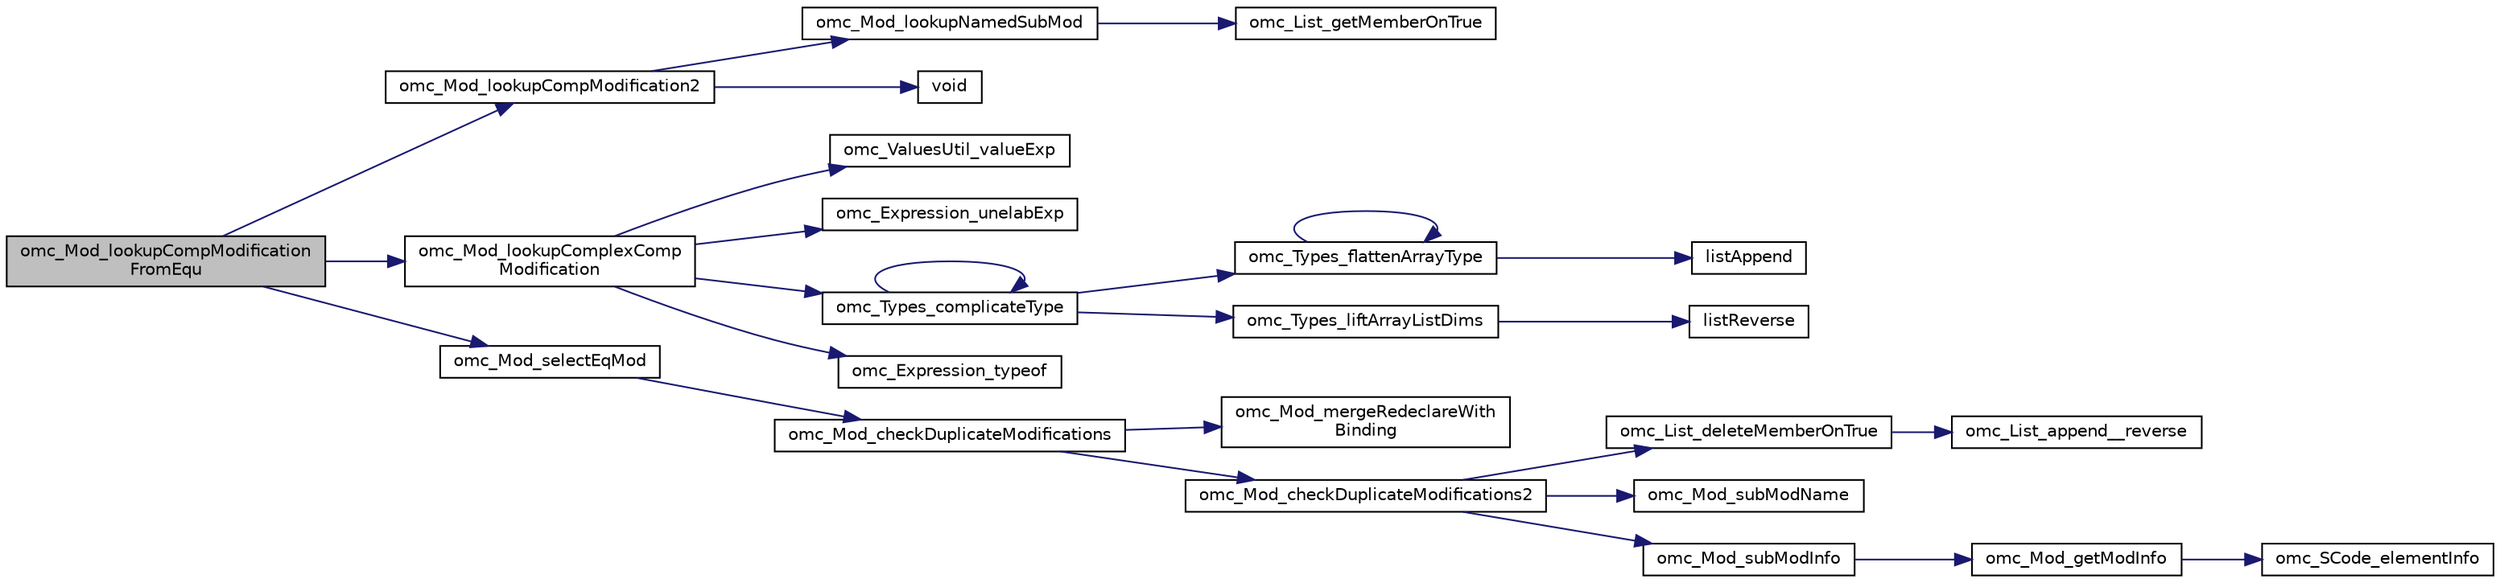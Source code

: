 digraph "omc_Mod_lookupCompModificationFromEqu"
{
  edge [fontname="Helvetica",fontsize="10",labelfontname="Helvetica",labelfontsize="10"];
  node [fontname="Helvetica",fontsize="10",shape=record];
  rankdir="LR";
  Node4425 [label="omc_Mod_lookupCompModification\lFromEqu",height=0.2,width=0.4,color="black", fillcolor="grey75", style="filled", fontcolor="black"];
  Node4425 -> Node4426 [color="midnightblue",fontsize="10",style="solid",fontname="Helvetica"];
  Node4426 [label="omc_Mod_lookupCompModification2",height=0.2,width=0.4,color="black", fillcolor="white", style="filled",URL="$d1/dd5/_mod_8c.html#a331986be2234781cbadce2601c16cc3e"];
  Node4426 -> Node4427 [color="midnightblue",fontsize="10",style="solid",fontname="Helvetica"];
  Node4427 [label="omc_Mod_lookupNamedSubMod",height=0.2,width=0.4,color="black", fillcolor="white", style="filled",URL="$d1/dd5/_mod_8c.html#a718604ab084c380a34e898bc8a67a040"];
  Node4427 -> Node4428 [color="midnightblue",fontsize="10",style="solid",fontname="Helvetica"];
  Node4428 [label="omc_List_getMemberOnTrue",height=0.2,width=0.4,color="black", fillcolor="white", style="filled",URL="$da/d72/_compiler_2boot_2build_2list_8c.html#a67a5ace00ac694192758d21044e4fec7"];
  Node4426 -> Node4429 [color="midnightblue",fontsize="10",style="solid",fontname="Helvetica"];
  Node4429 [label="void",height=0.2,width=0.4,color="black", fillcolor="white", style="filled",URL="$d1/dd1/3rd_party_2gc_2include_2gc_8h.html#acacfa47efcc44a29f7bb7d98f2a000f8"];
  Node4425 -> Node4430 [color="midnightblue",fontsize="10",style="solid",fontname="Helvetica"];
  Node4430 [label="omc_Mod_lookupComplexComp\lModification",height=0.2,width=0.4,color="black", fillcolor="white", style="filled",URL="$d1/dd5/_mod_8c.html#a1ef6619b13b726a644be847c1ad07cbc"];
  Node4430 -> Node4431 [color="midnightblue",fontsize="10",style="solid",fontname="Helvetica"];
  Node4431 [label="omc_ValuesUtil_valueExp",height=0.2,width=0.4,color="black", fillcolor="white", style="filled",URL="$da/d15/_values_util_8c.html#a82f2b40edbc61de2df64c8dcae271670"];
  Node4430 -> Node4432 [color="midnightblue",fontsize="10",style="solid",fontname="Helvetica"];
  Node4432 [label="omc_Expression_unelabExp",height=0.2,width=0.4,color="black", fillcolor="white", style="filled",URL="$d1/d08/_expression_8c.html#a6ba4381c6355db1b37970d436b56d897"];
  Node4430 -> Node4433 [color="midnightblue",fontsize="10",style="solid",fontname="Helvetica"];
  Node4433 [label="omc_Types_complicateType",height=0.2,width=0.4,color="black", fillcolor="white", style="filled",URL="$d3/df6/_types_8c.html#a463491f1eb9ffa5c5432cfe79bace3eb"];
  Node4433 -> Node4434 [color="midnightblue",fontsize="10",style="solid",fontname="Helvetica"];
  Node4434 [label="omc_Types_flattenArrayType",height=0.2,width=0.4,color="black", fillcolor="white", style="filled",URL="$d3/df6/_types_8c.html#a1ba79aedb2e58551b226262e1ba51bdb"];
  Node4434 -> Node4434 [color="midnightblue",fontsize="10",style="solid",fontname="Helvetica"];
  Node4434 -> Node4435 [color="midnightblue",fontsize="10",style="solid",fontname="Helvetica"];
  Node4435 [label="listAppend",height=0.2,width=0.4,color="black", fillcolor="white", style="filled",URL="$d2/d57/build_2include_2omc_2c_2meta_2meta__modelica__builtin_8h.html#a56b7e8a835b2d388f5984ca7378bc1ec"];
  Node4433 -> Node4436 [color="midnightblue",fontsize="10",style="solid",fontname="Helvetica"];
  Node4436 [label="omc_Types_liftArrayListDims",height=0.2,width=0.4,color="black", fillcolor="white", style="filled",URL="$d3/df6/_types_8c.html#a9816262b8bc5b4921679527f08198e66"];
  Node4436 -> Node4437 [color="midnightblue",fontsize="10",style="solid",fontname="Helvetica"];
  Node4437 [label="listReverse",height=0.2,width=0.4,color="black", fillcolor="white", style="filled",URL="$d2/d57/build_2include_2omc_2c_2meta_2meta__modelica__builtin_8h.html#a81001ba45c298ade27540edd2589777c"];
  Node4433 -> Node4433 [color="midnightblue",fontsize="10",style="solid",fontname="Helvetica"];
  Node4430 -> Node4438 [color="midnightblue",fontsize="10",style="solid",fontname="Helvetica"];
  Node4438 [label="omc_Expression_typeof",height=0.2,width=0.4,color="black", fillcolor="white", style="filled",URL="$d1/d08/_expression_8c.html#a007abae479310b1b518673105ceba117"];
  Node4425 -> Node4439 [color="midnightblue",fontsize="10",style="solid",fontname="Helvetica"];
  Node4439 [label="omc_Mod_selectEqMod",height=0.2,width=0.4,color="black", fillcolor="white", style="filled",URL="$d1/dd5/_mod_8c.html#afde7a1a769e19d18094451f3aeb54075"];
  Node4439 -> Node4440 [color="midnightblue",fontsize="10",style="solid",fontname="Helvetica"];
  Node4440 [label="omc_Mod_checkDuplicateModifications",height=0.2,width=0.4,color="black", fillcolor="white", style="filled",URL="$d1/dd5/_mod_8c.html#a89a4a128b3e1af052cbd33366b0b91cd"];
  Node4440 -> Node4441 [color="midnightblue",fontsize="10",style="solid",fontname="Helvetica"];
  Node4441 [label="omc_Mod_mergeRedeclareWith\lBinding",height=0.2,width=0.4,color="black", fillcolor="white", style="filled",URL="$d1/dd5/_mod_8c.html#a507496ef27f7f01037487e42a8c01908"];
  Node4440 -> Node4442 [color="midnightblue",fontsize="10",style="solid",fontname="Helvetica"];
  Node4442 [label="omc_Mod_checkDuplicateModifications2",height=0.2,width=0.4,color="black", fillcolor="white", style="filled",URL="$d1/dd5/_mod_8c.html#ad5e13c25f5af9f6840d105ce093b54d7"];
  Node4442 -> Node4443 [color="midnightblue",fontsize="10",style="solid",fontname="Helvetica"];
  Node4443 [label="omc_List_deleteMemberOnTrue",height=0.2,width=0.4,color="black", fillcolor="white", style="filled",URL="$da/d72/_compiler_2boot_2build_2list_8c.html#a9144dd3e1cd6c7828502d53370096bd8"];
  Node4443 -> Node4444 [color="midnightblue",fontsize="10",style="solid",fontname="Helvetica"];
  Node4444 [label="omc_List_append__reverse",height=0.2,width=0.4,color="black", fillcolor="white", style="filled",URL="$da/d72/_compiler_2boot_2build_2list_8c.html#a56541974efce2621174e32890b60c03a"];
  Node4442 -> Node4445 [color="midnightblue",fontsize="10",style="solid",fontname="Helvetica"];
  Node4445 [label="omc_Mod_subModName",height=0.2,width=0.4,color="black", fillcolor="white", style="filled",URL="$d1/dd5/_mod_8c.html#a6c367946bc250548de314abccdb72f0b"];
  Node4442 -> Node4446 [color="midnightblue",fontsize="10",style="solid",fontname="Helvetica"];
  Node4446 [label="omc_Mod_subModInfo",height=0.2,width=0.4,color="black", fillcolor="white", style="filled",URL="$d1/dd5/_mod_8c.html#a370b1250395814ca2b33f27b998fb3ee"];
  Node4446 -> Node4447 [color="midnightblue",fontsize="10",style="solid",fontname="Helvetica"];
  Node4447 [label="omc_Mod_getModInfo",height=0.2,width=0.4,color="black", fillcolor="white", style="filled",URL="$d1/dd5/_mod_8c.html#a1503dab9d8ab150db56413b756a840bd"];
  Node4447 -> Node4448 [color="midnightblue",fontsize="10",style="solid",fontname="Helvetica"];
  Node4448 [label="omc_SCode_elementInfo",height=0.2,width=0.4,color="black", fillcolor="white", style="filled",URL="$d9/d9e/_s_code_8c.html#adaf5eda35fe553bf35664556f073c53a"];
}
